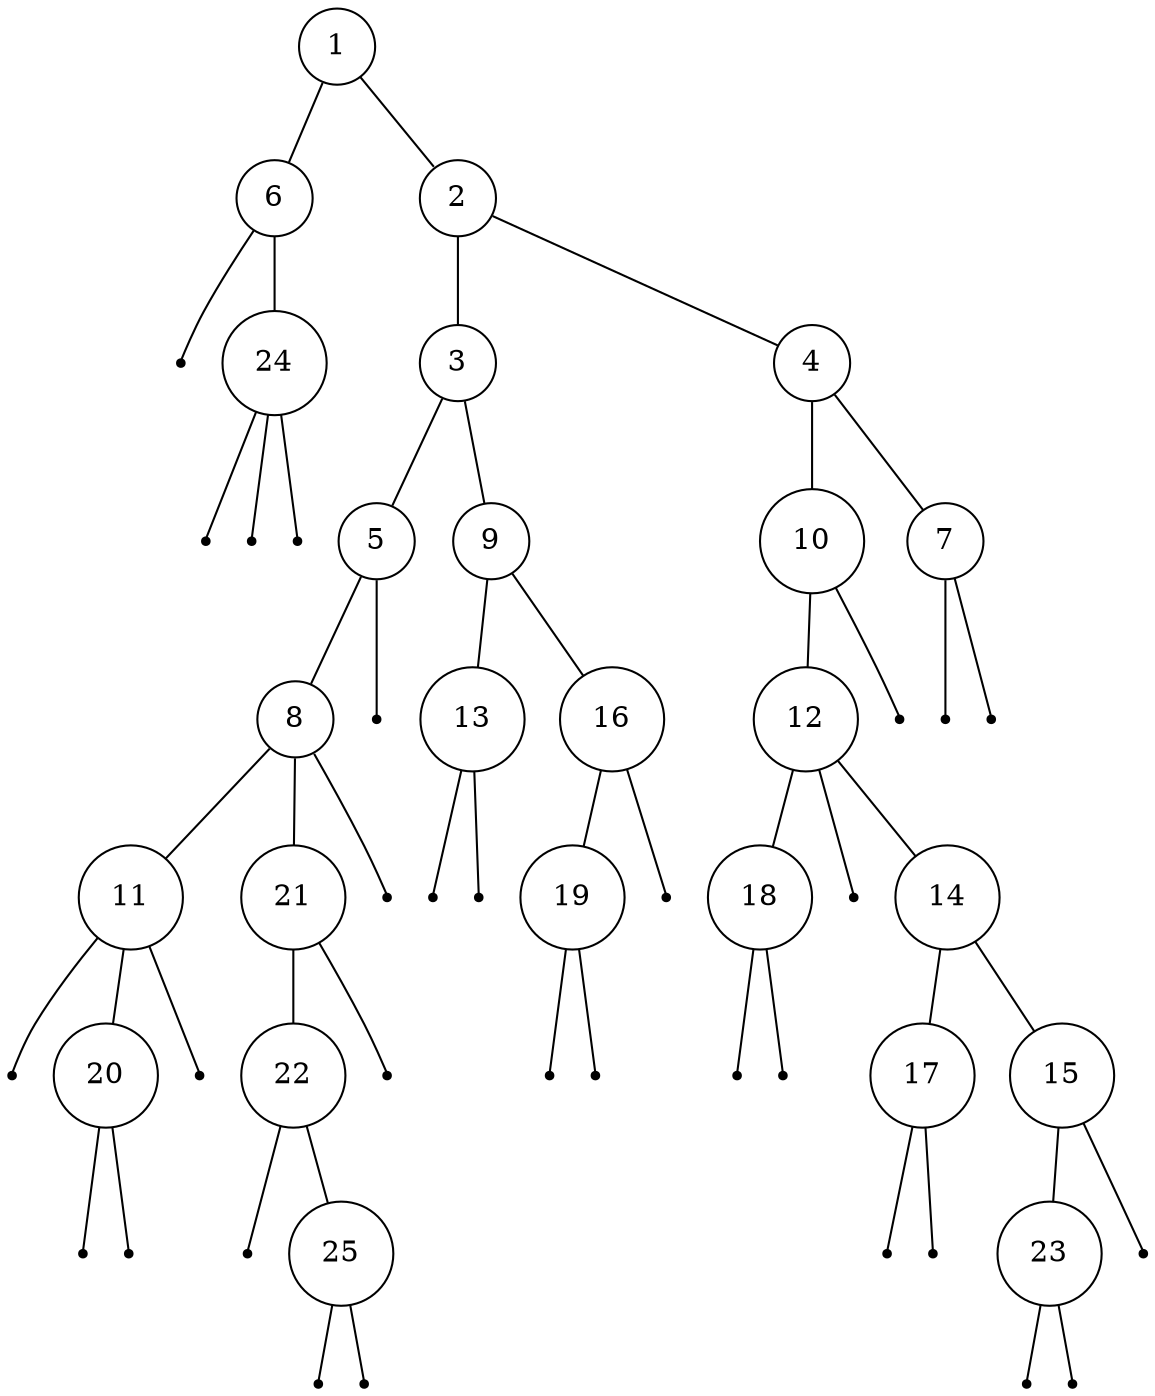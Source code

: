 digraph {
  edge [arrowhead = none, arrowtail=none];
treeimplementationSchroderTreeImpl4e25154f [label="1", shape=circle, width=0.1];
treeimplementationSchroderTreeImpl4e25154f -> treeimplementationSchroderTreeImpl70dea4e;
treeimplementationSchroderTreeImpl4e25154f -> treeimplementationSchroderTreeImpl5c647e05;
treeimplementationSchroderTreeImpl70dea4e [label="6", shape=circle, width=0.1];
treeimplementationSchroderTreeImpl70dea4e -> treeimplementationSchroderTreeImpl33909752;
treeimplementationSchroderTreeImpl70dea4e -> treeimplementationSchroderTreeImpl55f96302;
treeimplementationSchroderTreeImpl33909752 [label="", shape=point];
treeimplementationSchroderTreeImpl55f96302 [label="24", shape=circle, width=0.1];
treeimplementationSchroderTreeImpl55f96302 -> treeimplementationSchroderTreeImpl3d4eac69;
treeimplementationSchroderTreeImpl55f96302 -> treeimplementationSchroderTreeImpl42a57993;
treeimplementationSchroderTreeImpl55f96302 -> treeimplementationSchroderTreeImpl75b84c92;
treeimplementationSchroderTreeImpl3d4eac69 [label="", shape=point];
treeimplementationSchroderTreeImpl42a57993 [label="", shape=point];
treeimplementationSchroderTreeImpl75b84c92 [label="", shape=point];
treeimplementationSchroderTreeImpl5c647e05 [label="2", shape=circle, width=0.1];
treeimplementationSchroderTreeImpl5c647e05 -> treeimplementationSchroderTreeImpl6bc7c054;
treeimplementationSchroderTreeImpl5c647e05 -> treeimplementationSchroderTreeImpl232204a1;
treeimplementationSchroderTreeImpl6bc7c054 [label="3", shape=circle, width=0.1];
treeimplementationSchroderTreeImpl6bc7c054 -> treeimplementationSchroderTreeImpl4aa298b7;
treeimplementationSchroderTreeImpl6bc7c054 -> treeimplementationSchroderTreeImpl7d4991ad;
treeimplementationSchroderTreeImpl4aa298b7 [label="5", shape=circle, width=0.1];
treeimplementationSchroderTreeImpl4aa298b7 -> treeimplementationSchroderTreeImpl28d93b30;
treeimplementationSchroderTreeImpl4aa298b7 -> treeimplementationSchroderTreeImpl1b6d3586;
treeimplementationSchroderTreeImpl28d93b30 [label="8", shape=circle, width=0.1];
treeimplementationSchroderTreeImpl28d93b30 -> treeimplementationSchroderTreeImpl4554617c;
treeimplementationSchroderTreeImpl28d93b30 -> treeimplementationSchroderTreeImpl74a14482;
treeimplementationSchroderTreeImpl28d93b30 -> treeimplementationSchroderTreeImpl1540e19d;
treeimplementationSchroderTreeImpl4554617c [label="11", shape=circle, width=0.1];
treeimplementationSchroderTreeImpl4554617c -> treeimplementationSchroderTreeImpl677327b6;
treeimplementationSchroderTreeImpl4554617c -> treeimplementationSchroderTreeImpl14ae5a5;
treeimplementationSchroderTreeImpl4554617c -> treeimplementationSchroderTreeImpl7f31245a;
treeimplementationSchroderTreeImpl677327b6 [label="", shape=point];
treeimplementationSchroderTreeImpl14ae5a5 [label="20", shape=circle, width=0.1];
treeimplementationSchroderTreeImpl14ae5a5 -> treeimplementationSchroderTreeImpl6d6f6e28;
treeimplementationSchroderTreeImpl14ae5a5 -> treeimplementationSchroderTreeImpl135fbaa4;
treeimplementationSchroderTreeImpl6d6f6e28 [label="", shape=point];
treeimplementationSchroderTreeImpl135fbaa4 [label="", shape=point];
treeimplementationSchroderTreeImpl7f31245a [label="", shape=point];
treeimplementationSchroderTreeImpl74a14482 [label="21", shape=circle, width=0.1];
treeimplementationSchroderTreeImpl74a14482 -> treeimplementationSchroderTreeImpl45ee12a7;
treeimplementationSchroderTreeImpl74a14482 -> treeimplementationSchroderTreeImpl330bedb4;
treeimplementationSchroderTreeImpl45ee12a7 [label="22", shape=circle, width=0.1];
treeimplementationSchroderTreeImpl45ee12a7 -> treeimplementationSchroderTreeImpl2503dbd3;
treeimplementationSchroderTreeImpl45ee12a7 -> treeimplementationSchroderTreeImpl4b67cf4d;
treeimplementationSchroderTreeImpl2503dbd3 [label="", shape=point];
treeimplementationSchroderTreeImpl4b67cf4d [label="25", shape=circle, width=0.1];
treeimplementationSchroderTreeImpl4b67cf4d -> treeimplementationSchroderTreeImpl7ea987ac;
treeimplementationSchroderTreeImpl4b67cf4d -> treeimplementationSchroderTreeImpl12a3a380;
treeimplementationSchroderTreeImpl7ea987ac [label="", shape=point];
treeimplementationSchroderTreeImpl12a3a380 [label="", shape=point];
treeimplementationSchroderTreeImpl330bedb4 [label="", shape=point];
treeimplementationSchroderTreeImpl1540e19d [label="", shape=point];
treeimplementationSchroderTreeImpl1b6d3586 [label="", shape=point];
treeimplementationSchroderTreeImpl7d4991ad [label="9", shape=circle, width=0.1];
treeimplementationSchroderTreeImpl7d4991ad -> treeimplementationSchroderTreeImpl29453f44;
treeimplementationSchroderTreeImpl7d4991ad -> treeimplementationSchroderTreeImpl5cad8086;
treeimplementationSchroderTreeImpl29453f44 [label="13", shape=circle, width=0.1];
treeimplementationSchroderTreeImpl29453f44 -> treeimplementationSchroderTreeImpl6e0be858;
treeimplementationSchroderTreeImpl29453f44 -> treeimplementationSchroderTreeImpl61bbe9ba;
treeimplementationSchroderTreeImpl6e0be858 [label="", shape=point];
treeimplementationSchroderTreeImpl61bbe9ba [label="", shape=point];
treeimplementationSchroderTreeImpl5cad8086 [label="16", shape=circle, width=0.1];
treeimplementationSchroderTreeImpl5cad8086 -> treeimplementationSchroderTreeImpl610455d6;
treeimplementationSchroderTreeImpl5cad8086 -> treeimplementationSchroderTreeImpl511d50c0;
treeimplementationSchroderTreeImpl610455d6 [label="19", shape=circle, width=0.1];
treeimplementationSchroderTreeImpl610455d6 -> treeimplementationSchroderTreeImpl60e53b93;
treeimplementationSchroderTreeImpl610455d6 -> treeimplementationSchroderTreeImpl5e2de80c;
treeimplementationSchroderTreeImpl60e53b93 [label="", shape=point];
treeimplementationSchroderTreeImpl5e2de80c [label="", shape=point];
treeimplementationSchroderTreeImpl511d50c0 [label="", shape=point];
treeimplementationSchroderTreeImpl232204a1 [label="4", shape=circle, width=0.1];
treeimplementationSchroderTreeImpl232204a1 -> treeimplementationSchroderTreeImpl1d44bcfa;
treeimplementationSchroderTreeImpl232204a1 -> treeimplementationSchroderTreeImpl266474c2;
treeimplementationSchroderTreeImpl1d44bcfa [label="10", shape=circle, width=0.1];
treeimplementationSchroderTreeImpl1d44bcfa -> treeimplementationSchroderTreeImpl6f94fa3e;
treeimplementationSchroderTreeImpl1d44bcfa -> treeimplementationSchroderTreeImpl5e481248;
treeimplementationSchroderTreeImpl6f94fa3e [label="12", shape=circle, width=0.1];
treeimplementationSchroderTreeImpl6f94fa3e -> treeimplementationSchroderTreeImpl66d3c617;
treeimplementationSchroderTreeImpl6f94fa3e -> treeimplementationSchroderTreeImpl63947c6b;
treeimplementationSchroderTreeImpl6f94fa3e -> treeimplementationSchroderTreeImpl2b193f2d;
treeimplementationSchroderTreeImpl66d3c617 [label="18", shape=circle, width=0.1];
treeimplementationSchroderTreeImpl66d3c617 -> treeimplementationSchroderTreeImpl355da254;
treeimplementationSchroderTreeImpl66d3c617 -> treeimplementationSchroderTreeImpl4dc63996;
treeimplementationSchroderTreeImpl355da254 [label="", shape=point];
treeimplementationSchroderTreeImpl4dc63996 [label="", shape=point];
treeimplementationSchroderTreeImpl63947c6b [label="", shape=point];
treeimplementationSchroderTreeImpl2b193f2d [label="14", shape=circle, width=0.1];
treeimplementationSchroderTreeImpl2b193f2d -> treeimplementationSchroderTreeImpld716361;
treeimplementationSchroderTreeImpl2b193f2d -> treeimplementationSchroderTreeImpl6ff3c5b5;
treeimplementationSchroderTreeImpld716361 [label="17", shape=circle, width=0.1];
treeimplementationSchroderTreeImpld716361 -> treeimplementationSchroderTreeImpl3764951d;
treeimplementationSchroderTreeImpld716361 -> treeimplementationSchroderTreeImpl4b1210ee;
treeimplementationSchroderTreeImpl3764951d [label="", shape=point];
treeimplementationSchroderTreeImpl4b1210ee [label="", shape=point];
treeimplementationSchroderTreeImpl6ff3c5b5 [label="15", shape=circle, width=0.1];
treeimplementationSchroderTreeImpl6ff3c5b5 -> treeimplementationSchroderTreeImpl4d7e1886;
treeimplementationSchroderTreeImpl6ff3c5b5 -> treeimplementationSchroderTreeImpl3cd1a2f1;
treeimplementationSchroderTreeImpl4d7e1886 [label="23", shape=circle, width=0.1];
treeimplementationSchroderTreeImpl4d7e1886 -> treeimplementationSchroderTreeImpl2f0e140b;
treeimplementationSchroderTreeImpl4d7e1886 -> treeimplementationSchroderTreeImpl7440e464;
treeimplementationSchroderTreeImpl2f0e140b [label="", shape=point];
treeimplementationSchroderTreeImpl7440e464 [label="", shape=point];
treeimplementationSchroderTreeImpl3cd1a2f1 [label="", shape=point];
treeimplementationSchroderTreeImpl5e481248 [label="", shape=point];
treeimplementationSchroderTreeImpl266474c2 [label="7", shape=circle, width=0.1];
treeimplementationSchroderTreeImpl266474c2 -> treeimplementationSchroderTreeImpl49476842;
treeimplementationSchroderTreeImpl266474c2 -> treeimplementationSchroderTreeImpl78308db1;
treeimplementationSchroderTreeImpl49476842 [label="", shape=point];
treeimplementationSchroderTreeImpl78308db1 [label="", shape=point];
}